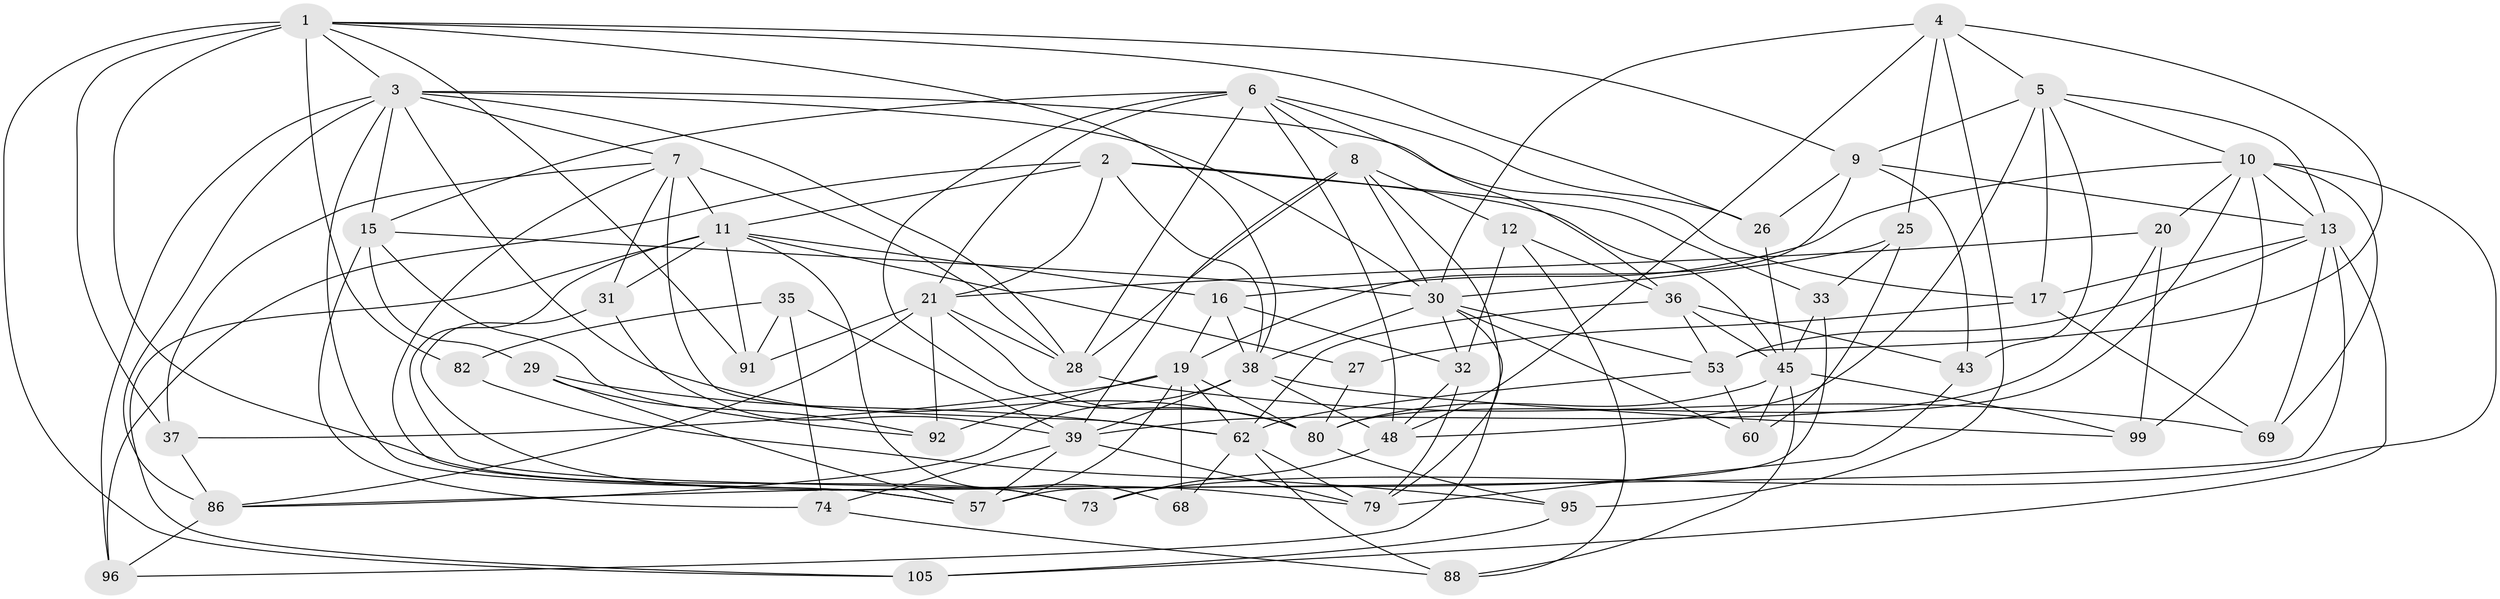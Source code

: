 // original degree distribution, {4: 1.0}
// Generated by graph-tools (version 1.1) at 2025/16/03/09/25 04:16:35]
// undirected, 55 vertices, 156 edges
graph export_dot {
graph [start="1"]
  node [color=gray90,style=filled];
  1 [super="+22+70"];
  2 [super="+52"];
  3 [super="+56"];
  4 [super="+55+110"];
  5 [super="+18+49"];
  6 [super="+94+41"];
  7 [super="+63"];
  8 [super="+78"];
  9 [super="+71"];
  10 [super="+65+23"];
  11 [super="+42+24"];
  12;
  13 [super="+85+14"];
  15 [super="+98"];
  16 [super="+34"];
  17 [super="+104"];
  19 [super="+76+59"];
  20;
  21 [super="+51"];
  25;
  26;
  27;
  28 [super="+44"];
  29;
  30 [super="+89+50+47"];
  31;
  32 [super="+72"];
  33;
  35;
  36 [super="+54"];
  37;
  38 [super="+75"];
  39 [super="+58+46"];
  43;
  45 [super="+67+61"];
  48 [super="+103"];
  53 [super="+101"];
  57 [super="+106"];
  60;
  62 [super="+107"];
  68;
  69;
  73;
  74;
  79 [super="+100"];
  80 [super="+87+102"];
  82;
  86 [super="+97"];
  88;
  91;
  92;
  95;
  96;
  99;
  105;
  1 -- 73;
  1 -- 91;
  1 -- 82 [weight=2];
  1 -- 38;
  1 -- 105;
  1 -- 37;
  1 -- 9;
  1 -- 26;
  1 -- 3;
  2 -- 33;
  2 -- 11;
  2 -- 96;
  2 -- 21;
  2 -- 38;
  2 -- 45;
  3 -- 57;
  3 -- 17;
  3 -- 28;
  3 -- 96;
  3 -- 80;
  3 -- 86;
  3 -- 7;
  3 -- 30;
  3 -- 15;
  4 -- 48;
  4 -- 53;
  4 -- 5 [weight=2];
  4 -- 30 [weight=2];
  4 -- 25;
  4 -- 95;
  5 -- 43;
  5 -- 9;
  5 -- 17;
  5 -- 13;
  5 -- 48;
  5 -- 10;
  6 -- 15;
  6 -- 80;
  6 -- 26;
  6 -- 36;
  6 -- 21;
  6 -- 8;
  6 -- 48;
  6 -- 28;
  7 -- 37;
  7 -- 11 [weight=2];
  7 -- 28;
  7 -- 31;
  7 -- 57;
  7 -- 62;
  8 -- 28;
  8 -- 12;
  8 -- 79;
  8 -- 39;
  8 -- 30;
  9 -- 13;
  9 -- 19;
  9 -- 26;
  9 -- 43;
  10 -- 99;
  10 -- 20;
  10 -- 69;
  10 -- 80;
  10 -- 13;
  10 -- 73;
  10 -- 16;
  11 -- 105;
  11 -- 73;
  11 -- 27;
  11 -- 91;
  11 -- 68;
  11 -- 31;
  11 -- 16;
  12 -- 88;
  12 -- 36;
  12 -- 32;
  13 -- 69;
  13 -- 105;
  13 -- 17;
  13 -- 86;
  13 -- 53;
  15 -- 29;
  15 -- 74;
  15 -- 92;
  15 -- 30;
  16 -- 38;
  16 -- 19 [weight=2];
  16 -- 32;
  17 -- 27 [weight=2];
  17 -- 69;
  19 -- 68 [weight=2];
  19 -- 80;
  19 -- 92;
  19 -- 57;
  19 -- 37;
  19 -- 62;
  20 -- 99;
  20 -- 39;
  20 -- 21;
  21 -- 86;
  21 -- 80;
  21 -- 28;
  21 -- 91;
  21 -- 92;
  25 -- 33;
  25 -- 60;
  25 -- 30;
  26 -- 45;
  27 -- 80;
  28 -- 69;
  29 -- 62;
  29 -- 92;
  29 -- 57;
  30 -- 38;
  30 -- 96;
  30 -- 32 [weight=2];
  30 -- 53;
  30 -- 60;
  31 -- 39;
  31 -- 79;
  32 -- 48;
  32 -- 79;
  33 -- 45;
  33 -- 57;
  35 -- 74;
  35 -- 91;
  35 -- 82;
  35 -- 39;
  36 -- 62;
  36 -- 53;
  36 -- 43;
  36 -- 45;
  37 -- 86;
  38 -- 39;
  38 -- 48;
  38 -- 99;
  38 -- 86;
  39 -- 74;
  39 -- 79;
  39 -- 57;
  43 -- 79;
  45 -- 99;
  45 -- 88;
  45 -- 80;
  45 -- 60;
  48 -- 73;
  53 -- 60;
  53 -- 62;
  62 -- 68;
  62 -- 88;
  62 -- 79;
  74 -- 88;
  80 -- 95;
  82 -- 95;
  86 -- 96;
  95 -- 105;
}
